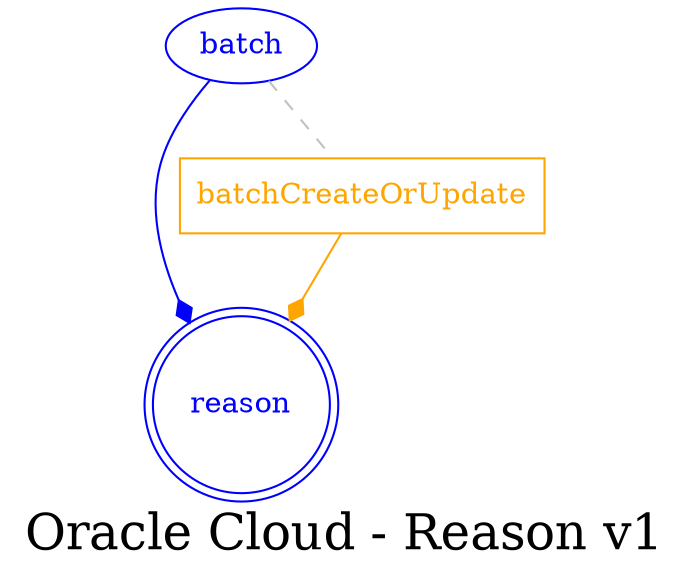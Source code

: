 digraph LexiconGraph {
graph[label="Oracle Cloud - Reason v1", fontsize=24]
splines=true
"reason" [color=blue, fontcolor=blue, shape=doublecircle]
"batchCreateOrUpdate" [color=orange, fontcolor=orange, shape=box]
"batchCreateOrUpdate" -> "reason" [color=orange, fontcolor=orange, arrowhead=diamond, arrowtail=none]
"batch" -> "batchCreateOrUpdate" [color=grey, fontcolor=grey, arrowhead=none, arrowtail=none, style=dashed]
"batch" -> "reason" [color=blue, fontcolor=blue, arrowhead=diamond, arrowtail=none]
"batch" [color=blue, fontcolor=blue, shape=ellipse]
}
